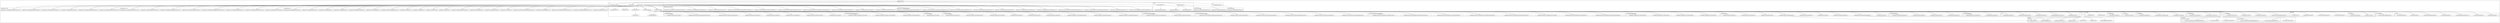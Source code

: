 digraph {
  subgraph cluster_ {
    label = "";
    labeljust = l;
    subgraph cluster_core {
      label = "core";
      labeljust = l;
      node[shape=ellipse];
      Template_core_Constructor [label="core.Constructor.ftl (38)"];
      node[shape=ellipse];
      Template_core_Attribute [label="core.Attribute.ftl (125)"];
      node[shape=ellipse];
      Template_core_Class [label="core.Class.ftl (39)"];
      node[shape=ellipse];
      Template_core_Interface [label="core.Interface.ftl (15)"];
      node[shape=ellipse];
      Template_core_EmptyBody [label="core.EmptyBody.ftl (38)"];
      node[shape=ellipse];
      Template_core_Annotations [label="core.Annotations.ftl (16)"];
      node[shape=ellipse];
      Template_core_Method [label="core.Method.ftl (1235)"];
      node[shape=ellipse];
      Template_core_Imports [label="core.Imports.ftl (54)"];
      node[shape=ellipse];
      Template_core_Value [label="core.Value.ftl (74)"];
      node[shape=ellipse];
      Template_core_Enum [label="core.Enum.ftl (1)"];
    }
    subgraph cluster_appointments__symboltable {
      label = "appointments._symboltable";
      labeljust = l;
      subgraph cluster_appointments__symboltable_serialization {
        label = "appointments._symboltable.serialization";
        labeljust = l;
        node[shape=note];
        File_appointments__symboltable_serialization_AppointmentsSymbolTablePrinter [label="appointments._symboltable.serialization.AppointmentsSymbolTablePrinter.java (1)"];
        node[shape=note];
        File_appointments__symboltable_serialization_AppointmentsScopeDeSer [label="appointments._symboltable.serialization.AppointmentsScopeDeSer.java (1)"];
      }
      node[shape=note];
      File_appointments__symboltable_AppointmentsGlobalScopeBuilder [label="appointments._symboltable.AppointmentsGlobalScopeBuilder.java (1)"];
      node[shape=note];
      File_appointments__symboltable_AppointmentsSymbolTableCreatorDelegatorBuilder [label="appointments._symboltable.AppointmentsSymbolTableCreatorDelegatorBuilder.java (1)"];
      node[shape=note];
      File_appointments__symboltable_MCLiteralsBasisSTCForAppointments [label="appointments._symboltable.MCLiteralsBasisSTCForAppointments.java (1)"];
      node[shape=note];
      File_appointments__symboltable_AppointmentsModelLoaderBuilder [label="appointments._symboltable.AppointmentsModelLoaderBuilder.java (1)"];
      node[shape=note];
      File_appointments__symboltable_AppointmentsSymbolTableCreatorDelegator [label="appointments._symboltable.AppointmentsSymbolTableCreatorDelegator.java (1)"];
      node[shape=note];
      File_appointments__symboltable_AppointmentsArtifactScope [label="appointments._symboltable.AppointmentsArtifactScope.java (1)"];
      node[shape=note];
      File_appointments__symboltable_AppointmentsLanguage [label="appointments._symboltable.AppointmentsLanguage.java (1)"];
      node[shape=note];
      File_appointments__symboltable_AppointmentsArtifactScopeBuilder [label="appointments._symboltable.AppointmentsArtifactScopeBuilder.java (1)"];
      node[shape=note];
      File_appointments__symboltable_IAppointmentsGlobalScope [label="appointments._symboltable.IAppointmentsGlobalScope.java (1)"];
      node[shape=note];
      File_appointments__symboltable_ICommonAppointmentsSymbol [label="appointments._symboltable.ICommonAppointmentsSymbol.java (1)"];
      node[shape=note];
      File_appointments__symboltable_IAppointmentsScope [label="appointments._symboltable.IAppointmentsScope.java (1)"];
      node[shape=note];
      File_appointments__symboltable_AppointmentsScope [label="appointments._symboltable.AppointmentsScope.java (1)"];
      node[shape=note];
      File_appointments__symboltable_AppointmentsSymbolTableCreatorBuilder [label="appointments._symboltable.AppointmentsSymbolTableCreatorBuilder.java (1)"];
      node[shape=note];
      File_appointments__symboltable_MCCommonLiteralsSTCForAppointments [label="appointments._symboltable.MCCommonLiteralsSTCForAppointments.java (1)"];
      node[shape=note];
      File_appointments__symboltable_AppointmentsScopeBuilder [label="appointments._symboltable.AppointmentsScopeBuilder.java (1)"];
      node[shape=note];
      File_appointments__symboltable_AppointmentsGlobalScope [label="appointments._symboltable.AppointmentsGlobalScope.java (1)"];
      node[shape=note];
      File_appointments__symboltable_AppointmentsSymTabMill [label="appointments._symboltable.AppointmentsSymTabMill.java (1)"];
      node[shape=note];
      File_appointments__symboltable_AppointmentsModelLoader [label="appointments._symboltable.AppointmentsModelLoader.java (1)"];
      node[shape=note];
      File_appointments__symboltable_AppointmentsSymbolTableCreator [label="appointments._symboltable.AppointmentsSymbolTableCreator.java (1)"];
    }
    subgraph cluster_appointments__parser {
      label = "appointments._parser";
      labeljust = l;
      node[shape=note];
      File_appointments__parser_AppointmentsAntlr [label="appointments._parser.AppointmentsAntlr.g4 (1)"];
      node[shape=note];
      File_appointments__parser_AppointmentsParser [label="appointments._parser.AppointmentsParser.java (1)"];
    }
    subgraph cluster_appointments__od {
      label = "appointments._od";
      labeljust = l;
      node[shape=note];
      File_appointments__od_Appointments2OD [label="appointments._od.Appointments2OD.java (1)"];
    }
    subgraph cluster_appointments__visitor {
      label = "appointments._visitor";
      labeljust = l;
      node[shape=note];
      File_appointments__visitor_AppointmentsParentAwareVisitor [label="appointments._visitor.AppointmentsParentAwareVisitor.java (1)"];
      node[shape=note];
      File_appointments__visitor_AppointmentsScopeVisitor [label="appointments._visitor.AppointmentsScopeVisitor.java (1)"];
      node[shape=note];
      File_appointments__visitor_AppointmentsDelegatorVisitor [label="appointments._visitor.AppointmentsDelegatorVisitor.java (1)"];
      node[shape=note];
      File_appointments__visitor_AppointmentsInheritanceVisitor [label="appointments._visitor.AppointmentsInheritanceVisitor.java (1)"];
      node[shape=note];
      File_appointments__visitor_AppointmentsVisitor [label="appointments._visitor.AppointmentsVisitor.java (1)"];
      node[shape=note];
      File_appointments__visitor_AppointmentsSymbolVisitor [label="appointments._visitor.AppointmentsSymbolVisitor.java (1)"];
    }
    subgraph cluster_appointments__cocos {
      label = "appointments._cocos";
      labeljust = l;
      node[shape=note];
      File_appointments__cocos_AppointmentsASTAppointmentCoCo [label="appointments._cocos.AppointmentsASTAppointmentCoCo.java (1)"];
      node[shape=note];
      File_appointments__cocos_AppointmentsASTTimeCoCo [label="appointments._cocos.AppointmentsASTTimeCoCo.java (1)"];
      node[shape=note];
      File_appointments__cocos_AppointmentsASTStartCoCo [label="appointments._cocos.AppointmentsASTStartCoCo.java (1)"];
      node[shape=note];
      File_appointments__cocos_AppointmentsASTBreakCoCo [label="appointments._cocos.AppointmentsASTBreakCoCo.java (1)"];
      node[shape=note];
      File_appointments__cocos_AppointmentsASTEndCoCo [label="appointments._cocos.AppointmentsASTEndCoCo.java (1)"];
      node[shape=note];
      File_appointments__cocos_AppointmentsASTAppointmentsNodeCoCo [label="appointments._cocos.AppointmentsASTAppointmentsNodeCoCo.java (1)"];
      node[shape=note];
      File_appointments__cocos_AppointmentsCoCoChecker [label="appointments._cocos.AppointmentsCoCoChecker.java (1)"];
      node[shape=note];
      File_appointments__cocos_AppointmentsASTDateCoCo [label="appointments._cocos.AppointmentsASTDateCoCo.java (1)"];
    }
    subgraph cluster_appointments__ast {
      label = "appointments._ast";
      labeljust = l;
      node[shape=note];
      File_appointments__ast_AppointmentsMill [label="appointments._ast.AppointmentsMill.java (1)"];
      node[shape=note];
      File_appointments__ast_ASTTimeBuilder [label="appointments._ast.ASTTimeBuilder.java (1)"];
      node[shape=note];
      File_appointments__ast_AppointmentsLiterals [label="appointments._ast.AppointmentsLiterals.java (1)"];
      node[shape=note];
      File_appointments__ast_AppointmentsNodeFactory [label="appointments._ast.AppointmentsNodeFactory.java (1)"];
      node[shape=note];
      File_appointments__ast_ASTEnd [label="appointments._ast.ASTEnd.java (1)"];
      node[shape=note];
      File_appointments__ast_ASTTime [label="appointments._ast.ASTTime.java (1)"];
      node[shape=note];
      File_appointments__ast_ASTBreak [label="appointments._ast.ASTBreak.java (1)"];
      node[shape=note];
      File_appointments__ast_ASTStart [label="appointments._ast.ASTStart.java (1)"];
      node[shape=note];
      File_appointments__ast_ASTConstantsAppointments [label="appointments._ast.ASTConstantsAppointments.java (1)"];
      node[shape=note];
      File_appointments__ast_ASTStartBuilder [label="appointments._ast.ASTStartBuilder.java (1)"];
      node[shape=note];
      File_appointments__ast_ASTAppointmentBuilder [label="appointments._ast.ASTAppointmentBuilder.java (1)"];
      node[shape=note];
      File_appointments__ast_ASTEndBuilder [label="appointments._ast.ASTEndBuilder.java (1)"];
      node[shape=note];
      File_appointments__ast_ASTDateBuilder [label="appointments._ast.ASTDateBuilder.java (1)"];
      node[shape=note];
      File_appointments__ast_ASTAppointment [label="appointments._ast.ASTAppointment.java (1)"];
      node[shape=note];
      File_appointments__ast_ASTAppointmentsNode [label="appointments._ast.ASTAppointmentsNode.java (1)"];
      node[shape=note];
      File_appointments__ast_MCBasicsMillForAppointments [label="appointments._ast.MCBasicsMillForAppointments.java (1)"];
      node[shape=note];
      File_appointments__ast_MCLiteralsBasisMillForAppointments [label="appointments._ast.MCLiteralsBasisMillForAppointments.java (1)"];
      node[shape=note];
      File_appointments__ast_ASTBreakBuilder [label="appointments._ast.ASTBreakBuilder.java (1)"];
      node[shape=note];
      File_appointments__ast_MCCommonLiteralsMillForAppointments [label="appointments._ast.MCCommonLiteralsMillForAppointments.java (1)"];
      node[shape=note];
      File_appointments__ast_ASTDate [label="appointments._ast.ASTDate.java (1)"];
    }
    subgraph cluster__symboltable_serialization_symbolDeSer {
      label = "_symboltable.serialization.symbolDeSer";
      labeljust = l;
      node[shape=ellipse];
      Template__symboltable_serialization_symbolDeSer_Serialize [label="_symboltable.serialization.symbolDeSer.Serialize.ftl (1)"];
      node[shape=ellipse];
      Template__symboltable_serialization_symbolDeSer_DeserializeString [label="_symboltable.serialization.symbolDeSer.DeserializeString.ftl (1)"];
    }
    subgraph cluster__symboltable_serialization_scopeDeSer {
      label = "_symboltable.serialization.scopeDeSer";
      labeljust = l;
      node[shape=ellipse];
      Template__symboltable_serialization_scopeDeSer_DeserializeArtifactScope [label="_symboltable.serialization.scopeDeSer.DeserializeArtifactScope.ftl (1)"];
      node[shape=ellipse];
      Template__symboltable_serialization_scopeDeSer_DeserializeScope [label="_symboltable.serialization.scopeDeSer.DeserializeScope.ftl (1)"];
      node[shape=ellipse];
      Template__symboltable_serialization_scopeDeSer_AddAndLinkSubScopes [label="_symboltable.serialization.scopeDeSer.AddAndLinkSubScopes.ftl (1)"];
      node[shape=ellipse];
      Template__symboltable_serialization_scopeDeSer_DeserializeJsonObject [label="_symboltable.serialization.scopeDeSer.DeserializeJsonObject.ftl (1)"];
      node[shape=ellipse];
      Template__symboltable_serialization_scopeDeSer_AddSymbols [label="_symboltable.serialization.scopeDeSer.AddSymbols.ftl (1)"];
      node[shape=ellipse];
      Template__symboltable_serialization_scopeDeSer_AddAndLinkSpanningSymbol [label="_symboltable.serialization.scopeDeSer.AddAndLinkSpanningSymbol.ftl (1)"];
    }
    subgraph cluster__symboltable_serialization_symbolTablePrinter {
      label = "_symboltable.serialization.symbolTablePrinter";
      labeljust = l;
      node[shape=ellipse];
      Template__symboltable_serialization_symbolTablePrinter_VisitScope [label="_symboltable.serialization.symbolTablePrinter.VisitScope.ftl (1)"];
      node[shape=ellipse];
      Template__symboltable_serialization_symbolTablePrinter_HasSymbolsInSubScopes [label="_symboltable.serialization.symbolTablePrinter.HasSymbolsInSubScopes.ftl (1)"];
      node[shape=ellipse];
      Template__symboltable_serialization_symbolTablePrinter_SerializeRelevantSubScopes [label="_symboltable.serialization.symbolTablePrinter.SerializeRelevantSubScopes.ftl (1)"];
      node[shape=ellipse];
      Template__symboltable_serialization_symbolTablePrinter_SerializeLocalSymbols [label="_symboltable.serialization.symbolTablePrinter.SerializeLocalSymbols.ftl (1)"];
      node[shape=ellipse];
      Template__symboltable_serialization_symbolTablePrinter_FilterRelevantSubScopes [label="_symboltable.serialization.symbolTablePrinter.FilterRelevantSubScopes.ftl (1)"];
      node[shape=ellipse];
      Template__symboltable_serialization_symbolTablePrinter_VisitArtifactScope [label="_symboltable.serialization.symbolTablePrinter.VisitArtifactScope.ftl (1)"];
      node[shape=ellipse];
      Template__symboltable_serialization_symbolTablePrinter_AddScopeSpanningSymbol [label="_symboltable.serialization.symbolTablePrinter.AddScopeSpanningSymbol.ftl (1)"];
      node[shape=ellipse];
      Template__symboltable_serialization_symbolTablePrinter_SerializeSymbol [label="_symboltable.serialization.symbolTablePrinter.SerializeSymbol.ftl (1)"];
    }
    subgraph cluster__symboltable_symboltablecreator {
      label = "_symboltable.symboltablecreator";
      labeljust = l;
      node[shape=ellipse];
      Template__symboltable_symboltablecreator_CreateScope [label="_symboltable.symboltablecreator.CreateScope.ftl (3)"];
      node[shape=ellipse];
      Template__symboltable_symboltablecreator_VisitNoSymbol [label="_symboltable.symboltablecreator.VisitNoSymbol.ftl (6)"];
      node[shape=ellipse];
      Template__symboltable_symboltablecreator_PutOnStack [label="_symboltable.symboltablecreator.PutOnStack.ftl (1)"];
      node[shape=ellipse];
      Template__symboltable_symboltablecreator_CreateFromAST [label="_symboltable.symboltablecreator.CreateFromAST.ftl (1)"];
    }
    subgraph cluster__symboltable_artifactscope {
      label = "_symboltable.artifactscope";
      labeljust = l;
      node[shape=ellipse];
      Template__symboltable_artifactscope_CheckIfContinueAsSubScope [label="_symboltable.artifactscope.CheckIfContinueAsSubScope.ftl (1)"];
      node[shape=ellipse];
      Template__symboltable_artifactscope_GetRemainingNameForResolveDown [label="_symboltable.artifactscope.GetRemainingNameForResolveDown.ftl (1)"];
      node[shape=ellipse];
      Template__symboltable_artifactscope_Constructor [label="_symboltable.artifactscope.Constructor.ftl (1)"];
      node[shape=ellipse];
      Template__symboltable_artifactscope_Build [label="_symboltable.artifactscope.Build.ftl (1)"];
      node[shape=ellipse];
      Template__symboltable_artifactscope_GetTopLevelSymbol [label="_symboltable.artifactscope.GetTopLevelSymbol.ftl (1)"];
      node[shape=ellipse];
      Template__symboltable_artifactscope_GetFilePath [label="_symboltable.artifactscope.GetFilePath.ftl (1)"];
      node[shape=ellipse];
      Template__symboltable_artifactscope_GetName [label="_symboltable.artifactscope.GetName.ftl (1)"];
      node[shape=ellipse];
      Template__symboltable_artifactscope_IsPresentName [label="_symboltable.artifactscope.IsPresentName.ftl (1)"];
    }
    subgraph cluster__symboltable_scope {
      label = "_symboltable.scope";
      labeljust = l;
      node[shape=ellipse];
      Template__symboltable_scope_Build [label="_symboltable.scope.Build.ftl (1)"];
      node[shape=ellipse];
      Template__symboltable_scope_SetSpanningSymbolAbsent [label="_symboltable.scope.SetSpanningSymbolAbsent.ftl (1)"];
      node[shape=ellipse];
      Template__symboltable_scope_SetEnclosingScope [label="_symboltable.scope.SetEnclosingScope.ftl (1)"];
      node[shape=ellipse];
      Template__symboltable_scope_Accept [label="_symboltable.scope.Accept.ftl (3)"];
      node[shape=ellipse];
      Template__symboltable_scope_SetSubScopes [label="_symboltable.scope.SetSubScopes.ftl (1)"];
      node[shape=ellipse];
      Template__symboltable_scope_SetSpanningSymbol [label="_symboltable.scope.SetSpanningSymbol.ftl (1)"];
      node[shape=ellipse];
      Template__symboltable_scope_AddSubScope [label="_symboltable.scope.AddSubScope.ftl (1)"];
      node[shape=ellipse];
      Template__symboltable_scope_RemoveSubScope [label="_symboltable.scope.RemoveSubScope.ftl (1)"];
      node[shape=ellipse];
      Template__symboltable_scope_GetSubScopes [label="_symboltable.scope.GetSubScopes.ftl (1)"];
    }
    subgraph cluster__symboltable_symboltablecreatordelegator {
      label = "_symboltable.symboltablecreatordelegator";
      labeljust = l;
      node[shape=ellipse];
      Template__symboltable_symboltablecreatordelegator_Constructor [label="_symboltable.symboltablecreatordelegator.Constructor.ftl (1)"];
      node[shape=ellipse];
      Template__symboltable_symboltablecreatordelegator_Build [label="_symboltable.symboltablecreatordelegator.Build.ftl (1)"];
      node[shape=ellipse];
      Template__symboltable_symboltablecreatordelegator_CreateFromAST [label="_symboltable.symboltablecreatordelegator.CreateFromAST.ftl (1)"];
    }
    subgraph cluster__symboltable_language {
      label = "_symboltable.language";
      labeljust = l;
      node[shape=ellipse];
      Template__symboltable_language_Constructor [label="_symboltable.language.Constructor.ftl (1)"];
    }
    subgraph cluster__symboltable_symTabMill {
      label = "_symboltable.symTabMill";
      labeljust = l;
      node[shape=ellipse];
      Template__symboltable_symTabMill_GetMill [label="_symboltable.symTabMill.GetMill.ftl (1)"];
      node[shape=ellipse];
      Template__symboltable_symTabMill_BuilderMethod [label="_symboltable.symTabMill.BuilderMethod.ftl (6)"];
      node[shape=ellipse];
      Template__symboltable_symTabMill_InitMe [label="_symboltable.symTabMill.InitMe.ftl (1)"];
      node[shape=ellipse];
      Template__symboltable_symTabMill_Reset [label="_symboltable.symTabMill.Reset.ftl (1)"];
    }
    subgraph cluster__symboltable_globalscope {
      label = "_symboltable.globalscope";
      labeljust = l;
      node[shape=ellipse];
      Template__symboltable_globalscope_Build [label="_symboltable.globalscope.Build.ftl (1)"];
      node[shape=ellipse];
      Template__symboltable_globalscope_CacheMethod [label="_symboltable.globalscope.CacheMethod.ftl (1)"];
    }
    subgraph cluster__symboltable_modelloader {
      label = "_symboltable.modelloader";
      labeljust = l;
      node[shape=ellipse];
      Template__symboltable_modelloader_CreateSymbolTableFromAST [label="_symboltable.modelloader.CreateSymbolTableFromAST.ftl (1)"];
      node[shape=ellipse];
      Template__symboltable_modelloader_Constructor [label="_symboltable.modelloader.Constructor.ftl (1)"];
      node[shape=ellipse];
      Template__symboltable_modelloader_LoadModels [label="_symboltable.modelloader.LoadModels.ftl (1)"];
      node[shape=ellipse];
      Template__symboltable_modelloader_Resolve [label="_symboltable.modelloader.Resolve.ftl (1)"];
      node[shape=ellipse];
      Template__symboltable_modelloader_Build [label="_symboltable.modelloader.Build.ftl (1)"];
      node[shape=ellipse];
      Template__symboltable_modelloader_ResolveSymbol [label="_symboltable.modelloader.ResolveSymbol.ftl (1)"];
      node[shape=ellipse];
      Template__symboltable_modelloader_LoadModelsIntoScope [label="_symboltable.modelloader.LoadModelsIntoScope.ftl (1)"];
      node[shape=ellipse];
      Template__symboltable_modelloader_ShowWarningIfParsedModels [label="_symboltable.modelloader.ShowWarningIfParsedModels.ftl (1)"];
      node[shape=ellipse];
      Template__symboltable_modelloader_LoadSymbolsIntoScope [label="_symboltable.modelloader.LoadSymbolsIntoScope.ftl (1)"];
    }
    subgraph cluster_parser {
      label = "parser";
      labeljust = l;
      node[shape=ellipse];
      Template_parser_MCParserMethods [label="parser.MCParserMethods.ftl (22)"];
      node[shape=ellipse];
      Template_parser_Parser [label="parser.Parser.ftl (1)"];
      node[shape=ellipse];
      Template_parser_MCParser [label="parser.MCParser.ftl (1)"];
      node[shape=ellipse];
      Template_parser_ParserHeader [label="parser.ParserHeader.ftl (1)"];
      node[shape=ellipse];
      Template_parser_LexerMember [label="parser.LexerMember.ftl (1)"];
    }
    subgraph cluster_data {
      label = "data";
      labeljust = l;
      node[shape=ellipse];
      Template_data_DeepEqualsWithComments [label="data.DeepEqualsWithComments.ftl (6)"];
      node[shape=ellipse];
      Template_data_EqualsWithComments [label="data.EqualsWithComments.ftl (6)"];
      node[shape=ellipse];
      Template_data_DeepCloneWithParameters [label="data.DeepCloneWithParameters.ftl (6)"];
      node[shape=ellipse];
      Template_data_DeepEqualsWithOrder [label="data.DeepEqualsWithOrder.ftl (6)"];
      node[shape=ellipse];
      Template_data_EqualAttributes [label="data.EqualAttributes.ftl (6)"];
    }
    subgraph cluster_od {
      label = "od";
      labeljust = l;
      node[shape=ellipse];
      Template_od_DiagramVisitor [label="od.DiagramVisitor.ftl (1)"];
    }
    subgraph cluster_methods {
      label = "methods";
      labeljust = l;
      subgraph cluster_methods_opt {
        label = "methods.opt";
        labeljust = l;
        node[shape=ellipse];
        Template_methods_opt_IsPresent [label="methods.opt.IsPresent.ftl (11)"];
        node[shape=ellipse];
        Template_methods_opt_Set [label="methods.opt.Set.ftl (5)"];
        node[shape=ellipse];
        Template_methods_opt_Get [label="methods.opt.Get.ftl (11)"];
        node[shape=ellipse];
        Template_methods_opt_SetAbsent [label="methods.opt.SetAbsent.ftl (5)"];
      }
      node[shape=ellipse];
      Template_methods_Set [label="methods.Set.ftl (22)"];
      node[shape=ellipse];
      Template_methods_Get [label="methods.Get.ftl (53)"];
      node[shape=ellipse];
      Template_methods_MethodDelegate [label="methods.MethodDelegate.ftl (268)"];
    }
    subgraph cluster__visitor {
      label = "_visitor";
      labeljust = l;
      subgraph cluster__visitor_parentaware {
        label = "_visitor.parentaware";
        labeljust = l;
        node[shape=ellipse];
        Template__visitor_parentaware_Travers [label="_visitor.parentaware.Travers.ftl (6)"];
        node[shape=ellipse];
        Template__visitor_parentaware_GetParent [label="_visitor.parentaware.GetParent.ftl (1)"];
      }
      subgraph cluster__visitor_delegator {
        label = "_visitor.delegator";
        labeljust = l;
        node[shape=ellipse];
        Template__visitor_delegator_SetVisitor [label="_visitor.delegator.SetVisitor.ftl (4)"];
        node[shape=ellipse];
        Template__visitor_delegator_VisitorMethods [label="_visitor.delegator.VisitorMethods.ftl (98)"];
        node[shape=ellipse];
        Template__visitor_delegator_SetRealThis [label="_visitor.delegator.SetRealThis.ftl (1)"];
      }
      subgraph cluster__visitor_scope {
        label = "_visitor.scope";
        labeljust = l;
        node[shape=ellipse];
        Template__visitor_scope_Traverse [label="_visitor.scope.Traverse.ftl (2)"];
      }
      subgraph cluster__visitor_inheritance {
        label = "_visitor.inheritance";
        labeljust = l;
        node[shape=ellipse];
        Template__visitor_inheritance_Handle [label="_visitor.inheritance.Handle.ftl (7)"];
      }
      node[shape=ellipse];
      Template__visitor_Traverse [label="_visitor.Traverse.ftl (6)"];
      node[shape=ellipse];
      Template__visitor_Handle [label="_visitor.Handle.ftl (9)"];
    }
    subgraph cluster__ast_ast_class {
      label = "_ast.ast_class";
      labeljust = l;
      subgraph cluster__ast_ast_class_builder {
        label = "_ast.ast_class.builder";
        labeljust = l;
        node[shape=ellipse];
        Template__ast_ast_class_builder_ASTCNodeInit [label="_ast.ast_class.builder.ASTCNodeInit.ftl (6)"];
        node[shape=ellipse];
        Template__ast_ast_class_builder_ASTCNodeMethodDelegate [label="_ast.ast_class.builder.ASTCNodeMethodDelegate.ftl (204)"];
      }
      subgraph cluster__ast_ast_class_symboltable {
        label = "_ast.ast_class.symboltable";
        labeljust = l;
        node[shape=ellipse];
        Template__ast_ast_class_symboltable_InheritedSetEnclosingScope [label="_ast.ast_class.symboltable.InheritedSetEnclosingScope.ftl (18)"];
      }
      node[shape=ellipse];
      Template__ast_ast_class_Accept [label="_ast.ast_class.Accept.ftl (6)"];
      node[shape=ellipse];
      Template__ast_ast_class_AcceptSuper [label="_ast.ast_class.AcceptSuper.ftl (18)"];
      node[shape=ellipse];
      Template__ast_ast_class_GetChildren [label="_ast.ast_class.GetChildren.ftl (6)"];
    }
    subgraph cluster__ast_nodefactory {
      label = "_ast.nodefactory";
      labeljust = l;
      node[shape=ellipse];
      Template__ast_nodefactory_Create [label="_ast.nodefactory.Create.ftl (6)"];
      node[shape=ellipse];
      Template__ast_nodefactory_DoCreate [label="_ast.nodefactory.DoCreate.ftl (6)"];
      node[shape=ellipse];
      Template__ast_nodefactory_CreateDelegateMethod [label="_ast.nodefactory.CreateDelegateMethod.ftl (12)"];
      node[shape=ellipse];
      Template__ast_nodefactory_GetFactory [label="_ast.nodefactory.GetFactory.ftl (1)"];
    }
    subgraph cluster__ast_builder {
      label = "_ast.builder";
      labeljust = l;
      subgraph cluster__ast_builder_opt {
        label = "_ast.builder.opt";
        labeljust = l;
        node[shape=ellipse];
        Template__ast_builder_opt_Set [label="_ast.builder.opt.Set.ftl (6)"];
        node[shape=ellipse];
        Template__ast_builder_opt_SetAbsent [label="_ast.builder.opt.SetAbsent.ftl (6)"];
      }
      node[shape=ellipse];
      Template__ast_builder_BuildMethod [label="_ast.builder.BuildMethod.ftl (6)"];
      node[shape=ellipse];
      Template__ast_builder_Set [label="_ast.builder.Set.ftl (22)"];
      node[shape=ellipse];
      Template__ast_builder_IsValidMethod [label="_ast.builder.IsValidMethod.ftl (11)"];
      node[shape=ellipse];
      Template__ast_builder_MethodDelegate [label="_ast.builder.MethodDelegate.ftl (84)"];
    }
    subgraph cluster__ast_ast_constants {
      label = "_ast.ast_constants";
      labeljust = l;
      node[shape=ellipse];
      Template__ast_ast_constants_GetAllLanguages [label="_ast.ast_constants.GetAllLanguages.ftl (1)"];
    }
    subgraph cluster__ast_mill {
      label = "_ast.mill";
      labeljust = l;
      node[shape=ellipse];
      Template__ast_mill_InitMethod [label="_ast.mill.InitMethod.ftl (1)"];
      node[shape=ellipse];
      Template__ast_mill_InitMeMethod [label="_ast.mill.InitMeMethod.ftl (1)"];
      node[shape=ellipse];
      Template__ast_mill_ResetMethod [label="_ast.mill.ResetMethod.ftl (1)"];
      node[shape=ellipse];
      Template__ast_mill_BuilderMethod [label="_ast.mill.BuilderMethod.ftl (6)"];
      node[shape=ellipse];
      Template__ast_mill_BuilderDelegatorMethod [label="_ast.mill.BuilderDelegatorMethod.ftl (12)"];
      node[shape=ellipse];
      Template__ast_mill_GetMillMethod [label="_ast.mill.GetMillMethod.ftl (1)"];
      node[shape=ellipse];
      Template__ast_mill_ProtectedBuilderMethod [label="_ast.mill.ProtectedBuilderMethod.ftl (6)"];
    }
    node[shape=box3d];
    Model_Appointments [label="Appointments (1)"];
  }
  Model_Appointments -> Template_parser_Parser;
  Model_Appointments -> Template_core_Class;
  Model_Appointments -> Template_parser_MCParser;
  Model_Appointments -> Template_od_DiagramVisitor;
  Model_Appointments -> Template_core_Interface;
  Model_Appointments -> Template_core_Enum;
  Template_core_Constructor -> Template__symboltable_symboltablecreatordelegator_Constructor;
  Template_core_Constructor -> Template_core_EmptyBody;
  Template_core_Constructor -> Template__symboltable_artifactscope_Constructor;
  Template_core_Constructor -> Template__symboltable_language_Constructor;
  Template_core_Constructor -> Template__symboltable_modelloader_Constructor;
  Template_core_Attribute -> Template_core_Value;
  Template_core_Class -> File_appointments__symboltable_AppointmentsArtifactScopeBuilder;
  Template_core_Class -> File_appointments__symboltable_AppointmentsSymTabMill;
  Template_core_Class -> File_appointments__ast_ASTTime;
  Template_core_Class -> File_appointments__symboltable_AppointmentsLanguage;
  Template_core_Class -> File_appointments__visitor_AppointmentsDelegatorVisitor;
  Template_core_Class -> File_appointments__symboltable_AppointmentsModelLoaderBuilder;
  Template_core_Class -> File_appointments__ast_ASTBreakBuilder;
  Template_core_Class -> File_appointments__symboltable_MCLiteralsBasisSTCForAppointments;
  Template_core_Class -> File_appointments__symboltable_serialization_AppointmentsScopeDeSer;
  Template_core_Class -> File_appointments__ast_ASTStart;
  Template_core_Class -> File_appointments__symboltable_AppointmentsModelLoader;
  Template_core_Class -> File_appointments__ast_ASTAppointment;
  Template_core_Class -> File_appointments__symboltable_AppointmentsSymbolTableCreatorDelegator;
  Template_core_Class -> File_appointments__visitor_AppointmentsParentAwareVisitor;
  Template_core_Class -> File_appointments__symboltable_serialization_AppointmentsSymbolTablePrinter;
  Template_core_Class -> Template_core_Method;
  Template_core_Class -> File_appointments__symboltable_AppointmentsGlobalScopeBuilder;
  Template_core_Class -> File_appointments__symboltable_AppointmentsScope;
  Template_core_Class -> File_appointments__ast_MCBasicsMillForAppointments;
  Template_core_Class -> Template_core_Constructor;
  Template_core_Class -> File_appointments__symboltable_AppointmentsArtifactScope;
  Template_core_Class -> File_appointments__symboltable_MCCommonLiteralsSTCForAppointments;
  Template_core_Class -> File_appointments__ast_ASTDate;
  Template_core_Class -> File_appointments__ast_ASTEnd;
  Template_core_Class -> File_appointments__ast_ASTEndBuilder;
  Template_core_Class -> File_appointments__ast_AppointmentsNodeFactory;
  Template_core_Class -> File_appointments__ast_AppointmentsMill;
  Template_core_Class -> File_appointments__cocos_AppointmentsCoCoChecker;
  Template_core_Class -> Template_core_Annotations;
  Template_core_Class -> File_appointments__ast_MCLiteralsBasisMillForAppointments;
  Template_core_Class -> File_appointments__symboltable_AppointmentsSymbolTableCreator;
  Template_core_Class -> File_appointments__ast_ASTBreak;
  Template_core_Class -> File_appointments__ast_ASTConstantsAppointments;
  Template_core_Class -> Template_core_Imports;
  Template_core_Class -> File_appointments__symboltable_AppointmentsGlobalScope;
  Template_core_Class -> File_appointments__ast_ASTStartBuilder;
  Template_core_Class -> File_appointments__ast_ASTAppointmentBuilder;
  Template_core_Class -> File_appointments__ast_ASTDateBuilder;
  Template_core_Class -> File_appointments__symboltable_AppointmentsSymbolTableCreatorBuilder;
  Template_core_Class -> File_appointments__symboltable_AppointmentsScopeBuilder;
  Template_core_Class -> File_appointments__symboltable_AppointmentsSymbolTableCreatorDelegatorBuilder;
  Template_core_Class -> File_appointments__ast_MCCommonLiteralsMillForAppointments;
  Template_core_Class -> Template_core_Attribute;
  Template_core_Class -> File_appointments__ast_ASTTimeBuilder;
  Template_core_Interface -> File_appointments__visitor_AppointmentsSymbolVisitor;
  Template_core_Interface -> Template_core_Annotations;
  Template_core_Interface -> File_appointments__cocos_AppointmentsASTEndCoCo;
  Template_core_Interface -> File_appointments__cocos_AppointmentsASTAppointmentsNodeCoCo;
  Template_core_Interface -> File_appointments__cocos_AppointmentsASTDateCoCo;
  Template_core_Interface -> File_appointments__cocos_AppointmentsASTTimeCoCo;
  Template_core_Interface -> Template_core_Imports;
  Template_core_Interface -> File_appointments__symboltable_IAppointmentsGlobalScope;
  Template_core_Interface -> File_appointments__cocos_AppointmentsASTStartCoCo;
  Template_core_Interface -> File_appointments__visitor_AppointmentsInheritanceVisitor;
  Template_core_Interface -> File_appointments__cocos_AppointmentsASTBreakCoCo;
  Template_core_Interface -> Template_core_Method;
  Template_core_Interface -> File_appointments__cocos_AppointmentsASTAppointmentCoCo;
  Template_core_Interface -> File_appointments__ast_ASTAppointmentsNode;
  Template_core_Interface -> File_appointments__symboltable_IAppointmentsScope;
  Template_core_Interface -> File_appointments__visitor_AppointmentsScopeVisitor;
  Template_core_Interface -> File_appointments__symboltable_ICommonAppointmentsSymbol;
  Template_core_Interface -> File_appointments__visitor_AppointmentsVisitor;
  Template_core_Method -> Template__ast_mill_InitMethod;
  Template_core_Method -> Template__ast_ast_class_AcceptSuper;
  Template_core_Method -> Template__symboltable_scope_SetSpanningSymbolAbsent;
  Template_core_Method -> Template_core_EmptyBody;
  Template_core_Method -> Template__symboltable_symboltablecreatordelegator_CreateFromAST;
  Template_core_Method -> Template__ast_nodefactory_DoCreate;
  Template_core_Method -> Template__symboltable_scope_SetSubScopes;
  Template_core_Method -> Template__symboltable_artifactscope_GetFilePath;
  Template_core_Method -> Template__ast_ast_constants_GetAllLanguages;
  Template_core_Method -> Template__symboltable_artifactscope_GetName;
  Template_core_Method -> Template__symboltable_modelloader_CreateSymbolTableFromAST;
  Template_core_Method -> Template__visitor_delegator_VisitorMethods;
  Template_core_Method -> Template__symboltable_modelloader_ResolveSymbol;
  Template_core_Method -> Template_data_EqualAttributes;
  Template_core_Method -> Template_methods_MethodDelegate;
  Template_core_Method -> Template__ast_builder_Set;
  Template_core_Method -> Template__symboltable_artifactscope_GetRemainingNameForResolveDown;
  Template_core_Method -> Template__ast_ast_class_GetChildren;
  Template_core_Method -> Template_methods_opt_Set;
  Template_core_Method -> Template__ast_nodefactory_GetFactory;
  Template_core_Method -> Template__symboltable_symboltablecreator_VisitNoSymbol;
  Template_core_Method -> Template__symboltable_serialization_symbolTablePrinter_SerializeRelevantSubScopes;
  Template_core_Method -> Template__symboltable_serialization_scopeDeSer_AddAndLinkSpanningSymbol;
  Template_core_Method -> Template__symboltable_serialization_symbolDeSer_Serialize;
  Template_core_Method -> Template__visitor_parentaware_GetParent;
  Template_core_Method -> Template__ast_builder_MethodDelegate;
  Template_core_Method -> Template__symboltable_symboltablecreatordelegator_Build;
  Template_core_Method -> Template__symboltable_serialization_scopeDeSer_AddSymbols;
  Template_core_Method -> Template__symboltable_scope_SetSpanningSymbol;
  Template_core_Method -> Template__symboltable_serialization_symbolTablePrinter_VisitScope;
  Template_core_Method -> Template__symboltable_serialization_symbolTablePrinter_SerializeSymbol;
  Template_core_Method -> Template__visitor_inheritance_Handle;
  Template_core_Method -> Template__symboltable_artifactscope_CheckIfContinueAsSubScope;
  Template_core_Method -> Template_methods_opt_IsPresent;
  Template_core_Method -> Template__symboltable_globalscope_CacheMethod;
  Template_core_Method -> Template_methods_Get;
  Template_core_Method -> Template__symboltable_modelloader_LoadSymbolsIntoScope;
  Template_core_Method -> Template__ast_mill_BuilderDelegatorMethod;
  Template_core_Method -> Template__symboltable_scope_RemoveSubScope;
  Template_core_Method -> Template__ast_builder_opt_Set;
  Template_core_Method -> Template__symboltable_serialization_symbolTablePrinter_HasSymbolsInSubScopes;
  Template_core_Method -> Template__symboltable_serialization_symbolTablePrinter_FilterRelevantSubScopes;
  Template_core_Method -> Template__symboltable_symTabMill_BuilderMethod;
  Template_core_Method -> Template__symboltable_symboltablecreator_PutOnStack;
  Template_core_Method -> Template__ast_mill_BuilderMethod;
  Template_core_Method -> Template__ast_ast_class_Accept;
  Template_core_Method -> Template__ast_mill_GetMillMethod;
  Template_core_Method -> Template__symboltable_serialization_scopeDeSer_AddAndLinkSubScopes;
  Template_core_Method -> Template__symboltable_symTabMill_Reset;
  Template_core_Method -> Template__symboltable_serialization_symbolTablePrinter_SerializeLocalSymbols;
  Template_core_Method -> Template_methods_opt_Get;
  Template_core_Method -> Template__ast_ast_class_builder_ASTCNodeMethodDelegate;
  Template_core_Method -> Template__visitor_scope_Traverse;
  Template_core_Method -> Template__symboltable_scope_AddSubScope;
  Template_core_Method -> Template__ast_builder_BuildMethod;
  Template_core_Method -> Template__symboltable_serialization_symbolDeSer_DeserializeString;
  Template_core_Method -> Template_methods_Set;
  Template_core_Method -> Template__symboltable_symTabMill_InitMe;
  Template_core_Method -> Template__visitor_delegator_SetRealThis;
  Template_core_Method -> Template__symboltable_globalscope_Build;
  Template_core_Method -> Template__symboltable_scope_Accept;
  Template_core_Method -> Template__symboltable_artifactscope_Build;
  Template_core_Method -> Template__visitor_parentaware_Travers;
  Template_core_Method -> Template__symboltable_scope_GetSubScopes;
  Template_core_Method -> Template__symboltable_modelloader_LoadModels;
  Template_core_Method -> Template__ast_mill_InitMeMethod;
  Template_core_Method -> Template__symboltable_symTabMill_GetMill;
  Template_core_Method -> Template__ast_builder_opt_SetAbsent;
  Template_core_Method -> Template__visitor_Handle;
  Template_core_Method -> Template__symboltable_artifactscope_IsPresentName;
  Template_core_Method -> Template__symboltable_scope_Build;
  Template_core_Method -> Template__ast_mill_ProtectedBuilderMethod;
  Template_core_Method -> Template__symboltable_modelloader_Build;
  Template_core_Method -> Template__symboltable_serialization_scopeDeSer_DeserializeArtifactScope;
  Template_core_Method -> Template_data_DeepEqualsWithComments;
  Template_core_Method -> Template__ast_builder_IsValidMethod;
  Template_core_Method -> Template__ast_mill_ResetMethod;
  Template_core_Method -> Template__symboltable_symboltablecreator_CreateScope;
  Template_core_Method -> Template__ast_nodefactory_Create;
  Template_core_Method -> Template__visitor_delegator_SetVisitor;
  Template_core_Method -> Template__symboltable_serialization_scopeDeSer_DeserializeScope;
  Template_core_Method -> Template__ast_nodefactory_CreateDelegateMethod;
  Template_core_Method -> Template__symboltable_symboltablecreator_CreateFromAST;
  Template_core_Method -> Template__visitor_Traverse;
  Template_core_Method -> Template_data_EqualsWithComments;
  Template_core_Method -> Template__symboltable_artifactscope_GetTopLevelSymbol;
  Template_core_Method -> Template_data_DeepCloneWithParameters;
  Template_core_Method -> Template__symboltable_scope_SetEnclosingScope;
  Template_core_Method -> Template__symboltable_serialization_scopeDeSer_DeserializeJsonObject;
  Template_core_Method -> Template__symboltable_modelloader_LoadModelsIntoScope;
  Template_core_Method -> Template_methods_opt_SetAbsent;
  Template_core_Method -> Template__symboltable_serialization_symbolTablePrinter_VisitArtifactScope;
  Template_core_Method -> Template__symboltable_modelloader_ShowWarningIfParsedModels;
  Template_core_Method -> Template__ast_ast_class_symboltable_InheritedSetEnclosingScope;
  Template_core_Method -> Template_data_DeepEqualsWithOrder;
  Template_core_Method -> Template__symboltable_serialization_symbolTablePrinter_AddScopeSpanningSymbol;
  Template_core_Method -> Template__symboltable_modelloader_Resolve;
  Template_core_Enum -> Template_core_Method;
  Template_core_Enum -> Template_core_Constructor;
  Template_core_Enum -> Template_core_Attribute;
  Template_core_Enum -> File_appointments__ast_AppointmentsLiterals;
  Template__symboltable_scope_SetSpanningSymbolAbsent -> Template_methods_opt_SetAbsent;
  Template__symboltable_scope_SetSpanningSymbol -> Template_methods_opt_Set;
  Template_parser_Parser -> Template_parser_LexerMember;
  Template_parser_Parser -> Template_parser_ParserHeader;
  Template_parser_Parser -> File_appointments__parser_AppointmentsAntlr;
  Template_parser_MCParser -> Template_parser_MCParserMethods;
  Template_parser_MCParser -> File_appointments__parser_AppointmentsParser;
  Template_od_DiagramVisitor -> File_appointments__od_Appointments2OD;
  Template__ast_builder_BuildMethod -> Template__ast_ast_class_builder_ASTCNodeInit;
}
